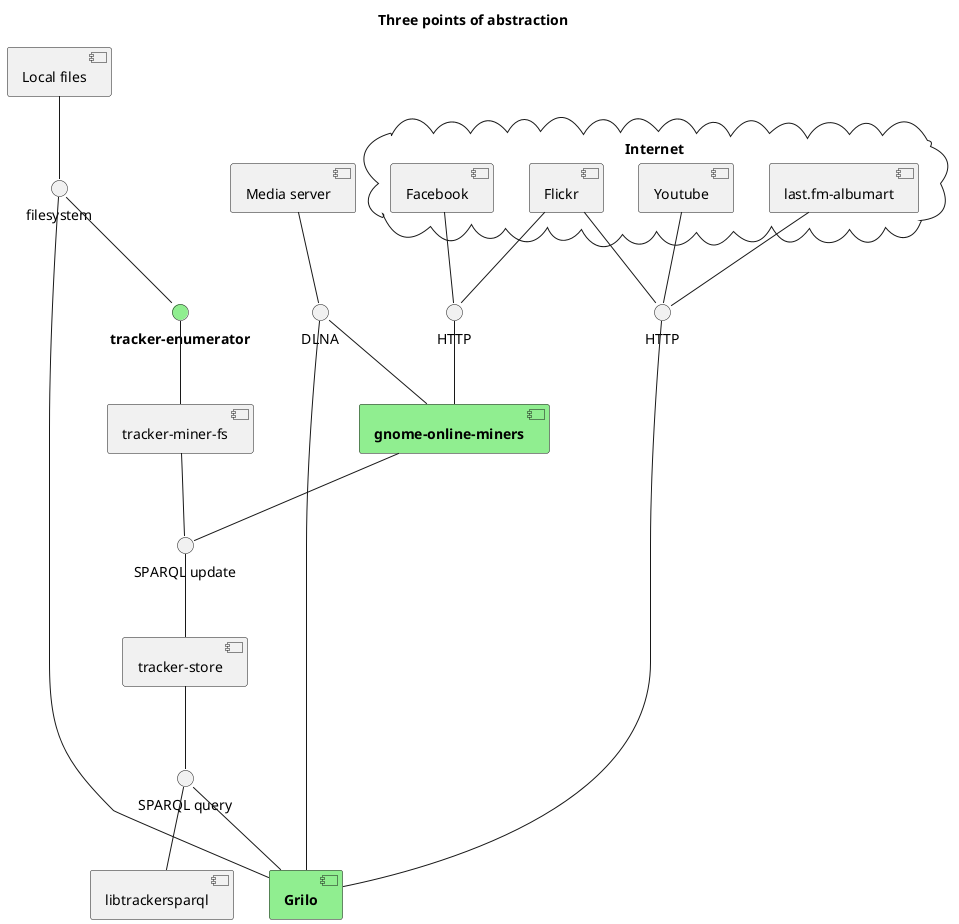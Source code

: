 @startuml

title Three points of abstraction

component "Local files" as Filesystem
interface filesystem

component "Media server" as MediaServer
interface DLNA as dlna

cloud Internet {
  component Facebook
  component Flickr
  component "last.fm-albumart" as lastfm_albumart
  component Youtube
}

interface "HTTP" as http_gom
interface "HTTP" as http_grilo

Filesystem -- filesystem
MediaServer -- dlna

Facebook -- http_gom
Flickr -- http_gom
Flickr -- http_grilo
lastfm_albumart -- http_grilo
Youtube -- http_grilo

component "<b>Grilo</b>" as Grilo #LightGreen

dlna -- Grilo
http_grilo -- Grilo
filesystem -- Grilo

component "<b>gnome-online-miners</b>" as gnome_online_miners #LightGreen

http_gom -- gnome_online_miners
dlna -- gnome_online_miners

interface "<b>tracker-enumerator</b>" as tracker_enumerator #LightGreen
filesystem -- tracker_enumerator

component "tracker-miner-fs" as tracker_miner_fs
tracker_enumerator -- tracker_miner_fs

component "tracker-store" as TrackerStore
interface "SPARQL update" as tracker_sparql_update
interface "SPARQL query" as tracker_sparql_query

gnome_online_miners -- tracker_sparql_update
tracker_miner_fs -- tracker_sparql_update
tracker_sparql_update -- TrackerStore

TrackerStore -- tracker_sparql_query
tracker_sparql_query -- Grilo

component libtrackersparql as LibTrackerSparql
tracker_sparql_query -- LibTrackerSparql

@enduml
